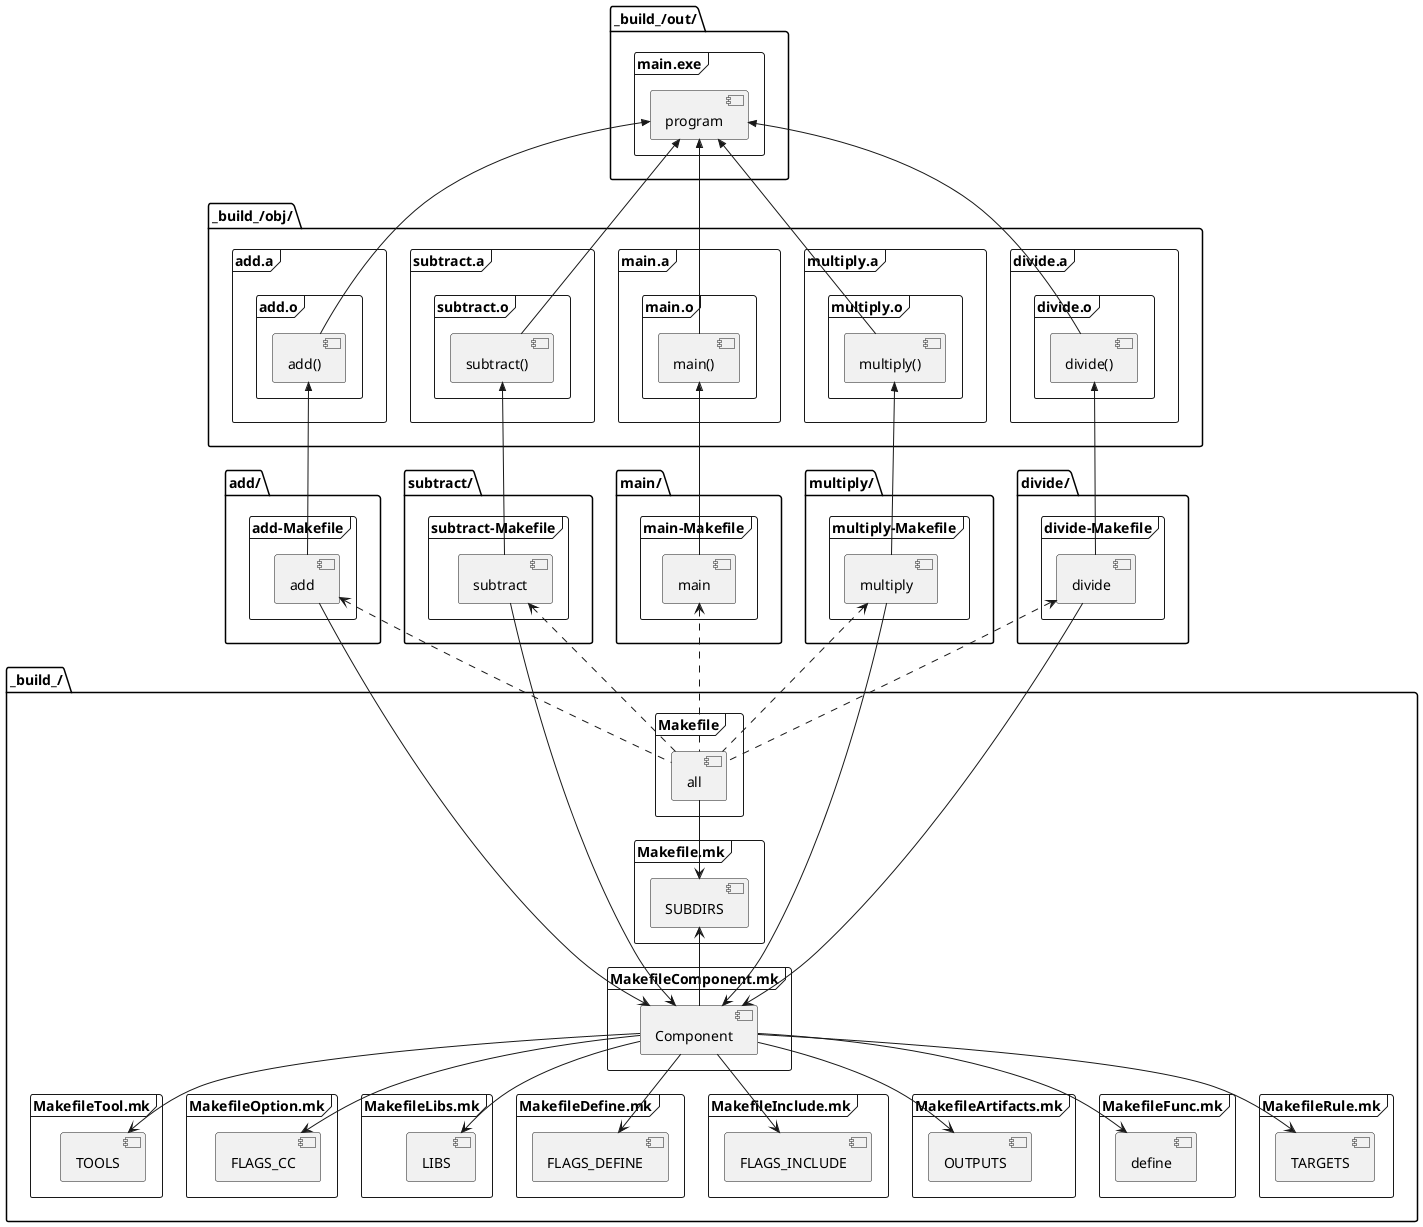 @startuml enviroment
folder "_build_/" {
  frame "Makefile" {
    [all]
  }
  frame "Makefile.mk" {
    [all] --> [SUBDIRS]
  }
}
folder "add/" {
  frame "add-Makefile" {
    [add] <.. [all]
  }
}
folder "subtract/" {
  frame "subtract-Makefile" {
    [subtract] <.. [all]
  }
}
folder "main/" {
  frame "main-Makefile" {
    [main] <.. [all]
  }
}
folder "multiply/" {
  frame "multiply-Makefile" {
    [multiply] <.. [all]
  }
}
folder "divide/" {
  frame "divide-Makefile" {
    [divide] <.. [all]
  }
}
folder "_build_/" {
  frame "MakefileComponent.mk" {
    [SUBDIRS] <-- [Component]
    [add] --> [Component]
    [subtract] --> [Component]
    [multiply] --> [Component]
    [divide] --> [Component]
  }
}
folder "_build_/obj/" {
  frame "add.a" {
    frame "add.o" {
      [add()] <<-- [add]
    }
  }
  frame "subtract.a" {
    frame "subtract.o" {
      [subtract()] <<-- [subtract]
    }
  }
  frame "multiply.a" {
    frame "multiply.o" {
      [multiply()] <<-- [multiply]
    }
  }
  frame "divide.a" {
    frame "divide.o" {
      [divide()] <<-- [divide]
    }
  }
  frame "main.a" {
    frame "main.o" {
      [main()] <<-- [main]
    }
  }
}
folder "_build_/out/" {
  frame "main.exe" {
    [program] <<-- [main()]
    [program] <<-- [add()]
    [program] <<-- [subtract()]
    [program] <<-- [multiply()]
    [program] <<-- [divide()]
  }
}
folder "_build_/" {
  frame "MakefileTool.mk" {
    [Component] --> [TOOLS]
  }
  frame "MakefileOption.mk" {
    [Component] --> [FLAGS_CC]
  }
  frame "MakefileLibs.mk" {
    [Component] --> [LIBS]
  }
  frame "MakefileDefine.mk" {
    [Component] --> [FLAGS_DEFINE]
  }
  frame "MakefileInclude.mk" {
    [Component] --> [FLAGS_INCLUDE]
  }
  frame "MakefileArtifacts.mk" {
    [Component] --> [OUTPUTS]
  }
  frame "MakefileFunc.mk" {
    [Component] --> [define]
  }
  frame "MakefileRule.mk" {
    [Component] --> [TARGETS]
  }
}
@enduml